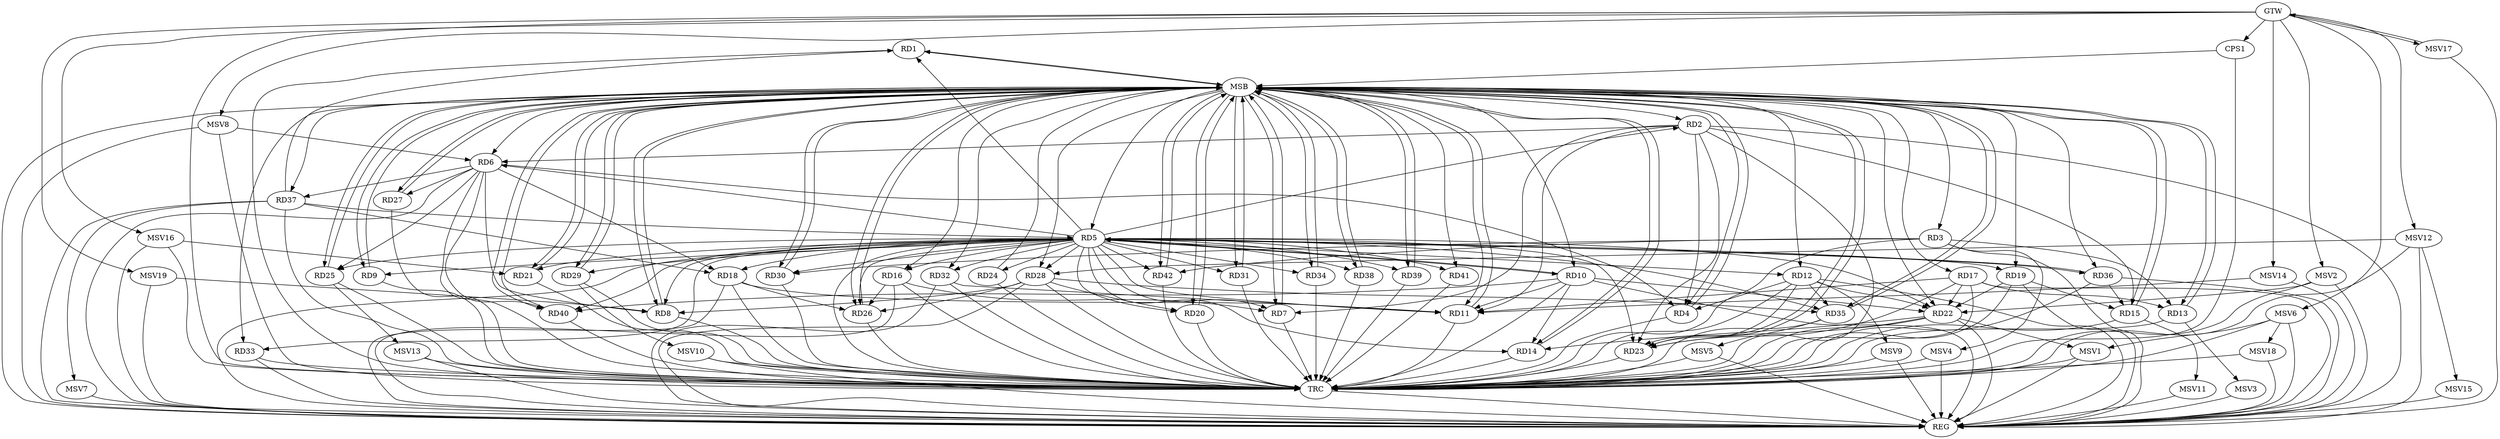 strict digraph G {
  RD1 [ label="RD1" ];
  RD2 [ label="RD2" ];
  RD3 [ label="RD3" ];
  RD4 [ label="RD4" ];
  RD5 [ label="RD5" ];
  RD6 [ label="RD6" ];
  RD7 [ label="RD7" ];
  RD8 [ label="RD8" ];
  RD9 [ label="RD9" ];
  RD10 [ label="RD10" ];
  RD11 [ label="RD11" ];
  RD12 [ label="RD12" ];
  RD13 [ label="RD13" ];
  RD14 [ label="RD14" ];
  RD15 [ label="RD15" ];
  RD16 [ label="RD16" ];
  RD17 [ label="RD17" ];
  RD18 [ label="RD18" ];
  RD19 [ label="RD19" ];
  RD20 [ label="RD20" ];
  RD21 [ label="RD21" ];
  RD22 [ label="RD22" ];
  RD23 [ label="RD23" ];
  RD24 [ label="RD24" ];
  RD25 [ label="RD25" ];
  RD26 [ label="RD26" ];
  RD27 [ label="RD27" ];
  RD28 [ label="RD28" ];
  RD29 [ label="RD29" ];
  RD30 [ label="RD30" ];
  RD31 [ label="RD31" ];
  RD32 [ label="RD32" ];
  RD33 [ label="RD33" ];
  RD34 [ label="RD34" ];
  RD35 [ label="RD35" ];
  RD36 [ label="RD36" ];
  RD37 [ label="RD37" ];
  RD38 [ label="RD38" ];
  RD39 [ label="RD39" ];
  RD40 [ label="RD40" ];
  RD41 [ label="RD41" ];
  RD42 [ label="RD42" ];
  CPS1 [ label="CPS1" ];
  GTW [ label="GTW" ];
  REG [ label="REG" ];
  MSB [ label="MSB" ];
  TRC [ label="TRC" ];
  MSV1 [ label="MSV1" ];
  MSV2 [ label="MSV2" ];
  MSV3 [ label="MSV3" ];
  MSV4 [ label="MSV4" ];
  MSV5 [ label="MSV5" ];
  MSV6 [ label="MSV6" ];
  MSV7 [ label="MSV7" ];
  MSV8 [ label="MSV8" ];
  MSV9 [ label="MSV9" ];
  MSV10 [ label="MSV10" ];
  MSV11 [ label="MSV11" ];
  MSV12 [ label="MSV12" ];
  MSV13 [ label="MSV13" ];
  MSV14 [ label="MSV14" ];
  MSV15 [ label="MSV15" ];
  MSV16 [ label="MSV16" ];
  MSV17 [ label="MSV17" ];
  MSV18 [ label="MSV18" ];
  MSV19 [ label="MSV19" ];
  RD5 -> RD1;
  RD37 -> RD1;
  RD2 -> RD4;
  RD2 -> RD6;
  RD2 -> RD7;
  RD2 -> RD11;
  RD2 -> RD15;
  RD2 -> RD23;
  RD3 -> RD13;
  RD3 -> RD30;
  RD3 -> RD42;
  RD6 -> RD4;
  RD12 -> RD4;
  RD5 -> RD7;
  RD5 -> RD8;
  RD5 -> RD10;
  RD10 -> RD5;
  RD5 -> RD18;
  RD5 -> RD23;
  RD5 -> RD33;
  RD5 -> RD35;
  RD36 -> RD5;
  RD37 -> RD5;
  RD6 -> RD8;
  RD6 -> RD18;
  RD6 -> RD25;
  RD6 -> RD27;
  RD6 -> RD37;
  RD6 -> RD40;
  RD16 -> RD7;
  RD28 -> RD8;
  RD10 -> RD11;
  RD10 -> RD14;
  RD10 -> RD22;
  RD10 -> RD40;
  RD17 -> RD11;
  RD18 -> RD11;
  RD32 -> RD11;
  RD12 -> RD22;
  RD12 -> RD23;
  RD12 -> RD35;
  RD17 -> RD13;
  RD22 -> RD14;
  RD19 -> RD15;
  RD36 -> RD15;
  RD16 -> RD26;
  RD17 -> RD22;
  RD17 -> RD23;
  RD18 -> RD26;
  RD37 -> RD18;
  RD19 -> RD22;
  RD28 -> RD20;
  RD22 -> RD23;
  RD28 -> RD26;
  RD28 -> RD35;
  GTW -> CPS1;
  RD2 -> REG;
  RD3 -> REG;
  RD5 -> REG;
  RD6 -> REG;
  RD10 -> REG;
  RD12 -> REG;
  RD16 -> REG;
  RD17 -> REG;
  RD18 -> REG;
  RD19 -> REG;
  RD22 -> REG;
  RD28 -> REG;
  RD32 -> REG;
  RD33 -> REG;
  RD36 -> REG;
  RD37 -> REG;
  RD1 -> MSB;
  MSB -> RD4;
  MSB -> RD30;
  MSB -> RD32;
  MSB -> RD35;
  MSB -> REG;
  RD4 -> MSB;
  MSB -> RD6;
  MSB -> RD10;
  MSB -> RD12;
  MSB -> RD16;
  MSB -> RD28;
  RD7 -> MSB;
  MSB -> RD1;
  MSB -> RD8;
  MSB -> RD21;
  RD8 -> MSB;
  MSB -> RD38;
  RD9 -> MSB;
  MSB -> RD3;
  MSB -> RD29;
  MSB -> RD37;
  RD11 -> MSB;
  MSB -> RD7;
  MSB -> RD23;
  MSB -> RD40;
  RD13 -> MSB;
  MSB -> RD15;
  MSB -> RD19;
  MSB -> RD41;
  RD14 -> MSB;
  MSB -> RD36;
  RD15 -> MSB;
  MSB -> RD13;
  MSB -> RD17;
  MSB -> RD22;
  MSB -> RD25;
  RD20 -> MSB;
  MSB -> RD33;
  MSB -> RD42;
  RD21 -> MSB;
  RD23 -> MSB;
  MSB -> RD5;
  MSB -> RD14;
  RD24 -> MSB;
  MSB -> RD2;
  MSB -> RD11;
  MSB -> RD27;
  RD25 -> MSB;
  RD26 -> MSB;
  RD27 -> MSB;
  MSB -> RD31;
  RD29 -> MSB;
  MSB -> RD20;
  MSB -> RD34;
  RD30 -> MSB;
  RD31 -> MSB;
  MSB -> RD9;
  MSB -> RD26;
  MSB -> RD39;
  RD34 -> MSB;
  RD35 -> MSB;
  RD38 -> MSB;
  RD39 -> MSB;
  RD40 -> MSB;
  RD42 -> MSB;
  CPS1 -> MSB;
  RD1 -> TRC;
  RD2 -> TRC;
  RD3 -> TRC;
  RD4 -> TRC;
  RD5 -> TRC;
  RD6 -> TRC;
  RD7 -> TRC;
  RD8 -> TRC;
  RD9 -> TRC;
  RD10 -> TRC;
  RD11 -> TRC;
  RD12 -> TRC;
  RD13 -> TRC;
  RD14 -> TRC;
  RD15 -> TRC;
  RD16 -> TRC;
  RD17 -> TRC;
  RD18 -> TRC;
  RD19 -> TRC;
  RD20 -> TRC;
  RD21 -> TRC;
  RD22 -> TRC;
  RD23 -> TRC;
  RD24 -> TRC;
  RD25 -> TRC;
  RD26 -> TRC;
  RD27 -> TRC;
  RD28 -> TRC;
  RD29 -> TRC;
  RD30 -> TRC;
  RD31 -> TRC;
  RD32 -> TRC;
  RD33 -> TRC;
  RD34 -> TRC;
  RD35 -> TRC;
  RD36 -> TRC;
  RD37 -> TRC;
  RD38 -> TRC;
  RD39 -> TRC;
  RD40 -> TRC;
  RD41 -> TRC;
  RD42 -> TRC;
  CPS1 -> TRC;
  GTW -> TRC;
  TRC -> REG;
  RD5 -> RD16;
  RD5 -> RD11;
  RD5 -> RD38;
  RD5 -> RD26;
  RD5 -> RD31;
  RD5 -> RD6;
  RD5 -> RD14;
  RD5 -> RD20;
  RD5 -> RD12;
  RD5 -> RD9;
  RD5 -> RD28;
  RD5 -> RD40;
  RD5 -> RD25;
  RD5 -> RD19;
  RD5 -> RD39;
  RD5 -> RD2;
  RD5 -> RD22;
  RD5 -> RD36;
  RD5 -> RD21;
  RD5 -> RD30;
  RD5 -> RD32;
  RD5 -> RD24;
  RD5 -> RD34;
  RD5 -> RD42;
  RD5 -> RD41;
  RD5 -> RD29;
  RD22 -> MSV1;
  MSV1 -> REG;
  MSV1 -> TRC;
  MSV2 -> RD22;
  GTW -> MSV2;
  MSV2 -> REG;
  MSV2 -> TRC;
  RD13 -> MSV3;
  MSV3 -> REG;
  RD3 -> MSV4;
  MSV4 -> REG;
  MSV4 -> TRC;
  RD35 -> MSV5;
  MSV5 -> REG;
  MSV5 -> TRC;
  MSV6 -> MSV1;
  GTW -> MSV6;
  MSV6 -> REG;
  MSV6 -> TRC;
  RD37 -> MSV7;
  MSV7 -> REG;
  MSV8 -> RD6;
  GTW -> MSV8;
  MSV8 -> REG;
  MSV8 -> TRC;
  RD12 -> MSV9;
  MSV9 -> REG;
  MSV9 -> TRC;
  RD29 -> MSV10;
  MSV10 -> REG;
  MSV10 -> TRC;
  RD15 -> MSV11;
  MSV11 -> REG;
  MSV12 -> RD28;
  GTW -> MSV12;
  MSV12 -> REG;
  MSV12 -> TRC;
  RD25 -> MSV13;
  MSV13 -> REG;
  MSV13 -> TRC;
  MSV14 -> RD11;
  GTW -> MSV14;
  MSV14 -> REG;
  MSV12 -> MSV15;
  MSV15 -> REG;
  MSV16 -> RD21;
  GTW -> MSV16;
  MSV16 -> REG;
  MSV16 -> TRC;
  MSV17 -> GTW;
  GTW -> MSV17;
  MSV17 -> REG;
  MSV6 -> MSV18;
  MSV18 -> REG;
  MSV18 -> TRC;
  MSV19 -> RD8;
  GTW -> MSV19;
  MSV19 -> REG;
}

